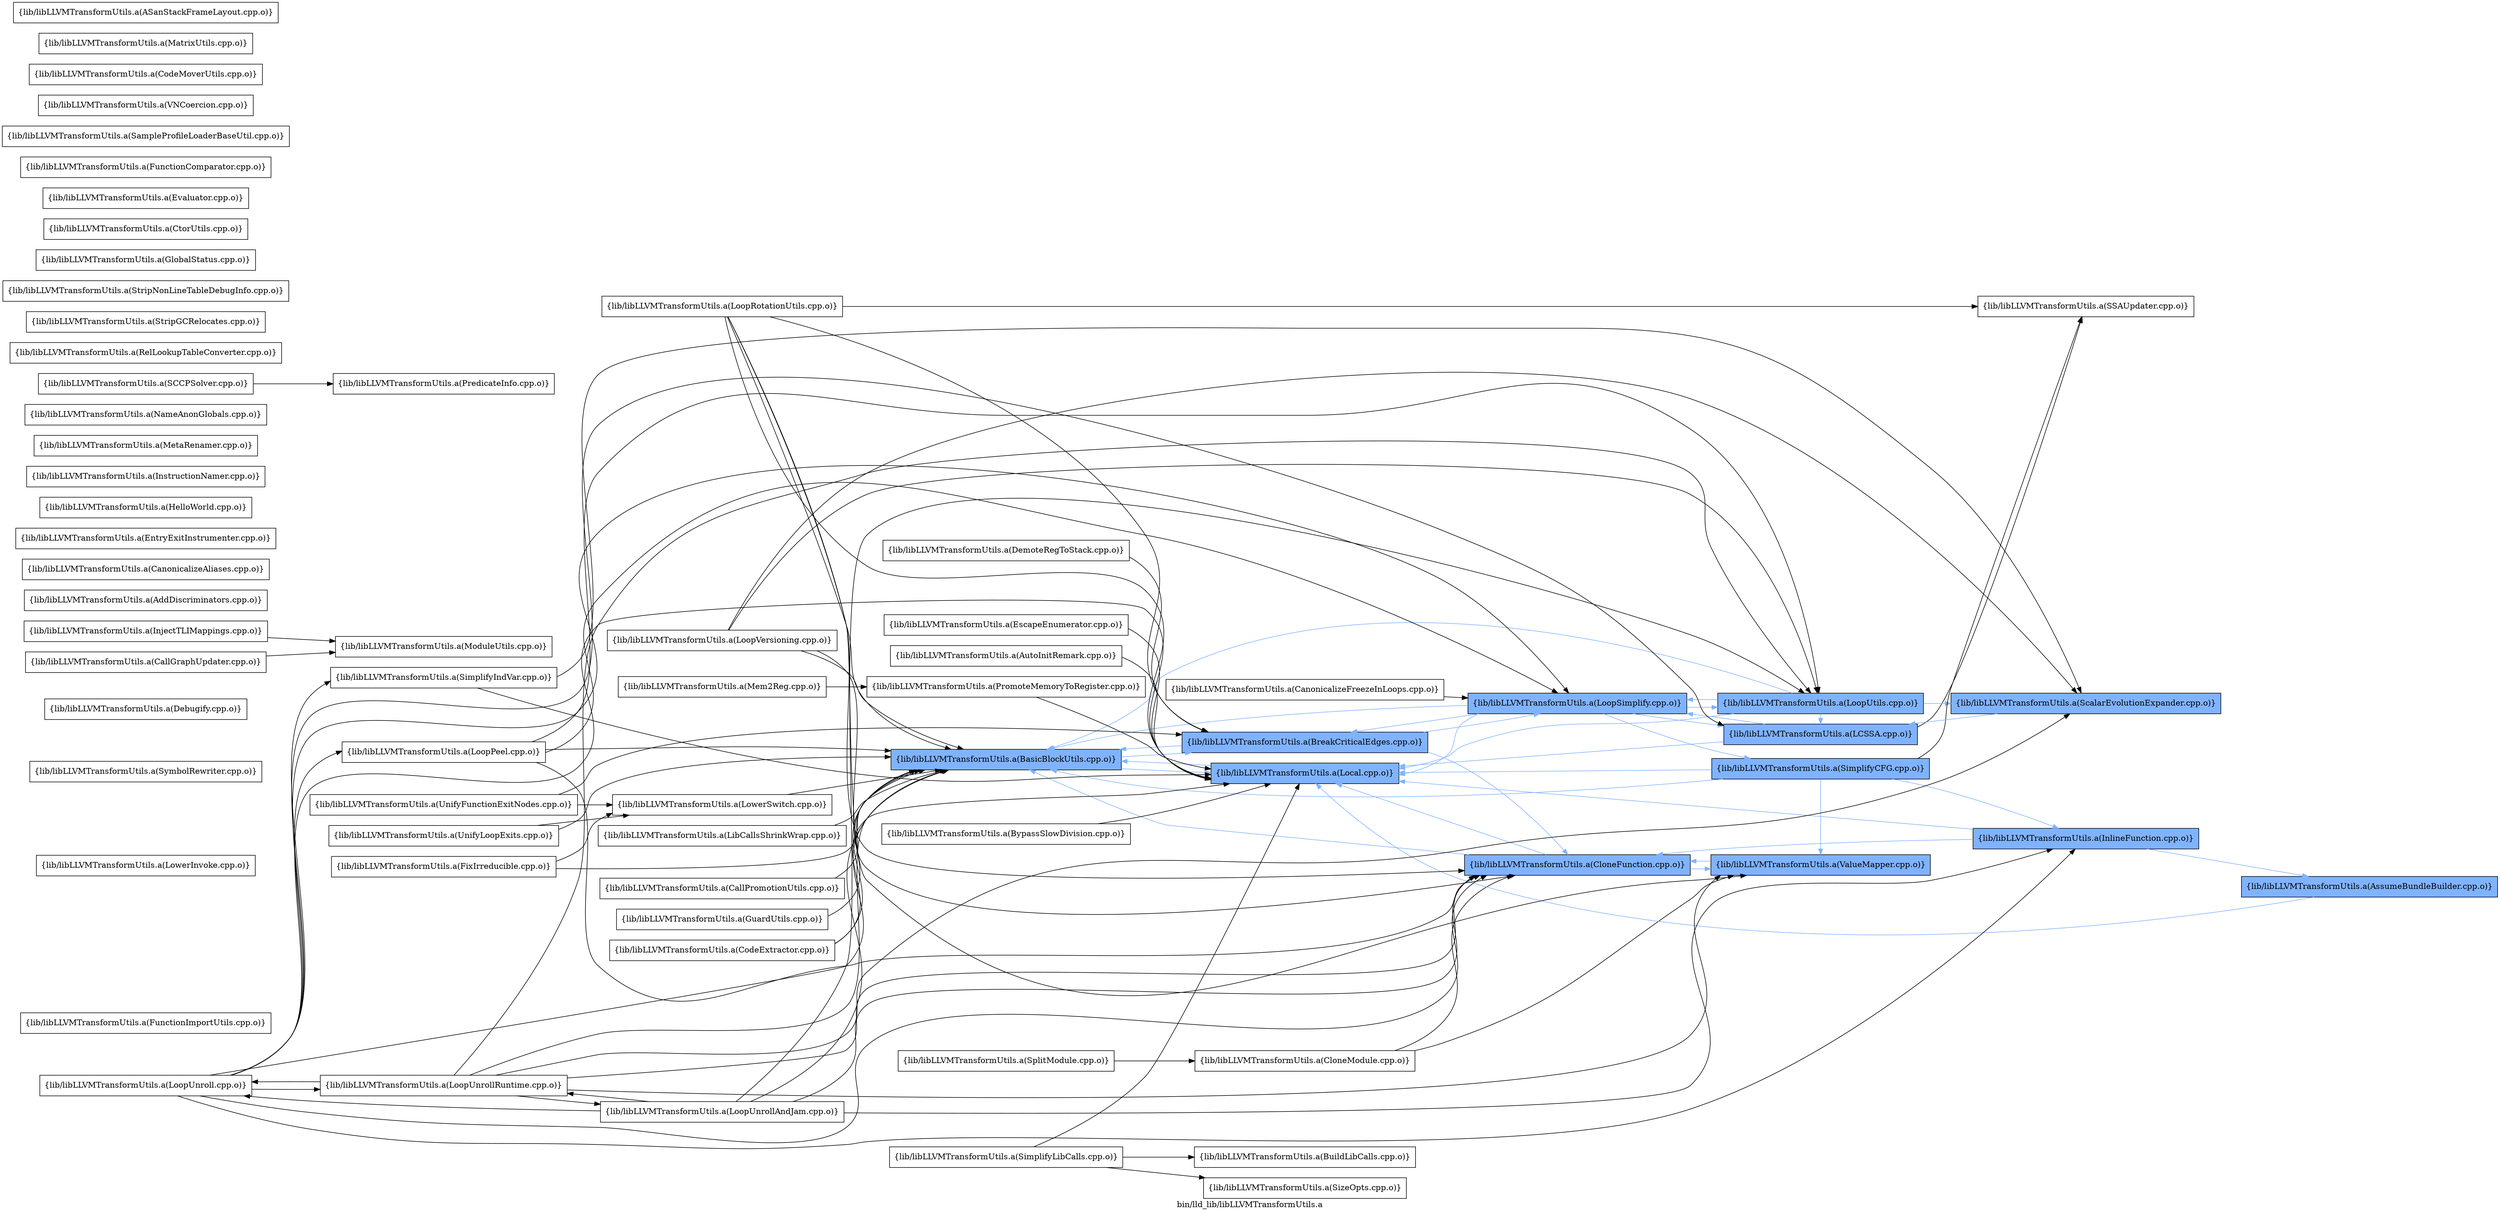 digraph "bin/lld_lib/libLLVMTransformUtils.a" {
	label="bin/lld_lib/libLLVMTransformUtils.a";
	rankdir=LR;
	{ rank=same; Node0x55af26ebe8e8;  }
	{ rank=same; Node0x55af26ebd808; Node0x55af26eb3e48;  }
	{ rank=same; Node0x55af26ec6d68; Node0x55af26ed5228;  }
	{ rank=same; Node0x55af26ec2d58; Node0x55af26eb5518; Node0x55af26ed5ae8; Node0x55af26ecb6d8;  }
	{ rank=same; Node0x55af26eba568; Node0x55af26ebb968; Node0x55af26eb6698;  }

	Node0x55af26ebe8e8 [shape=record,shape=box,group=1,style=filled,fillcolor="0.600000 0.5 1",label="{lib/libLLVMTransformUtils.a(BasicBlockUtils.cpp.o)}"];
	Node0x55af26ebe8e8 -> Node0x55af26ebd808[color="0.600000 0.5 1"];
	Node0x55af26ebe8e8 -> Node0x55af26eb3e48[color="0.600000 0.5 1"];
	Node0x55af26eccb28 [shape=record,shape=box,group=0,label="{lib/libLLVMTransformUtils.a(SizeOpts.cpp.o)}"];
	Node0x55af26eb3e48 [shape=record,shape=box,group=1,style=filled,fillcolor="0.600000 0.5 1",label="{lib/libLLVMTransformUtils.a(Local.cpp.o)}"];
	Node0x55af26eb3e48 -> Node0x55af26ebe8e8[color="0.600000 0.5 1"];
	Node0x55af26ebd808 [shape=record,shape=box,group=1,style=filled,fillcolor="0.600000 0.5 1",label="{lib/libLLVMTransformUtils.a(BreakCriticalEdges.cpp.o)}"];
	Node0x55af26ebd808 -> Node0x55af26ebe8e8[color="0.600000 0.5 1"];
	Node0x55af26ebd808 -> Node0x55af26ec6d68[color="0.600000 0.5 1"];
	Node0x55af26ebd808 -> Node0x55af26ed5228[color="0.600000 0.5 1"];
	Node0x55af26eb7278 [shape=record,shape=box,group=0,label="{lib/libLLVMTransformUtils.a(FunctionImportUtils.cpp.o)}"];
	Node0x55af26ecd2f8 [shape=record,shape=box,group=0,label="{lib/libLLVMTransformUtils.a(SplitModule.cpp.o)}"];
	Node0x55af26ecd2f8 -> Node0x55af26ec9108;
	Node0x55af26ec5148 [shape=record,shape=box,group=0,label="{lib/libLLVMTransformUtils.a(CanonicalizeFreezeInLoops.cpp.o)}"];
	Node0x55af26ec5148 -> Node0x55af26ed5228;
	Node0x55af26ed6628 [shape=record,shape=box,group=0,label="{lib/libLLVMTransformUtils.a(LowerInvoke.cpp.o)}"];
	Node0x55af26ec96a8 [shape=record,shape=box,group=0,label="{lib/libLLVMTransformUtils.a(SymbolRewriter.cpp.o)}"];
	Node0x55af26eb5658 [shape=record,shape=box,group=0,label="{lib/libLLVMTransformUtils.a(BypassSlowDivision.cpp.o)}"];
	Node0x55af26eb5658 -> Node0x55af26eb3e48;
	Node0x55af26eccfd8 [shape=record,shape=box,group=0,label="{lib/libLLVMTransformUtils.a(SimplifyLibCalls.cpp.o)}"];
	Node0x55af26eccfd8 -> Node0x55af26eb5928;
	Node0x55af26eccfd8 -> Node0x55af26eb3e48;
	Node0x55af26eccfd8 -> Node0x55af26eccb28;
	Node0x55af26ec8898 [shape=record,shape=box,group=0,label="{lib/libLLVMTransformUtils.a(Debugify.cpp.o)}"];
	Node0x55af26ecb6d8 [shape=record,shape=box,group=1,style=filled,fillcolor="0.600000 0.5 1",label="{lib/libLLVMTransformUtils.a(SimplifyCFG.cpp.o)}"];
	Node0x55af26ecb6d8 -> Node0x55af26ebe8e8[color="0.600000 0.5 1"];
	Node0x55af26ecb6d8 -> Node0x55af26eb6698[color="0.600000 0.5 1"];
	Node0x55af26ecb6d8 -> Node0x55af26eb3e48[color="0.600000 0.5 1"];
	Node0x55af26ecb6d8 -> Node0x55af26eba568;
	Node0x55af26ecb6d8 -> Node0x55af26ec2d58[color="0.600000 0.5 1"];
	Node0x55af26eb5518 [shape=record,shape=box,group=1,style=filled,fillcolor="0.600000 0.5 1",label="{lib/libLLVMTransformUtils.a(LCSSA.cpp.o)}"];
	Node0x55af26eb5518 -> Node0x55af26eb3e48[color="0.600000 0.5 1"];
	Node0x55af26eb5518 -> Node0x55af26ed5228[color="0.600000 0.5 1"];
	Node0x55af26eb5518 -> Node0x55af26eba568;
	Node0x55af26ed5228 [shape=record,shape=box,group=1,style=filled,fillcolor="0.600000 0.5 1",label="{lib/libLLVMTransformUtils.a(LoopSimplify.cpp.o)}"];
	Node0x55af26ed5228 -> Node0x55af26ebe8e8[color="0.600000 0.5 1"];
	Node0x55af26ed5228 -> Node0x55af26ebd808[color="0.600000 0.5 1"];
	Node0x55af26ed5228 -> Node0x55af26eb5518[color="0.600000 0.5 1"];
	Node0x55af26ed5228 -> Node0x55af26eb3e48[color="0.600000 0.5 1"];
	Node0x55af26ed5228 -> Node0x55af26ed5ae8[color="0.600000 0.5 1"];
	Node0x55af26ed5228 -> Node0x55af26ecb6d8[color="0.600000 0.5 1"];
	Node0x55af26ebb968 [shape=record,shape=box,group=1,style=filled,fillcolor="0.600000 0.5 1",label="{lib/libLLVMTransformUtils.a(ScalarEvolutionExpander.cpp.o)}"];
	Node0x55af26ebb968 -> Node0x55af26eb5518[color="0.600000 0.5 1"];
	Node0x55af26eb6698 [shape=record,shape=box,group=1,style=filled,fillcolor="0.600000 0.5 1",label="{lib/libLLVMTransformUtils.a(InlineFunction.cpp.o)}"];
	Node0x55af26eb6698 -> Node0x55af26ebc6d8[color="0.600000 0.5 1"];
	Node0x55af26eb6698 -> Node0x55af26ec6d68[color="0.600000 0.5 1"];
	Node0x55af26eb6698 -> Node0x55af26eb3e48[color="0.600000 0.5 1"];
	Node0x55af26ec7d58 [shape=record,shape=box,group=0,label="{lib/libLLVMTransformUtils.a(DemoteRegToStack.cpp.o)}"];
	Node0x55af26ec7d58 -> Node0x55af26ebd808;
	Node0x55af26ec8d98 [shape=record,shape=box,group=0,label="{lib/libLLVMTransformUtils.a(EscapeEnumerator.cpp.o)}"];
	Node0x55af26ec8d98 -> Node0x55af26eb3e48;
	Node0x55af26ebe438 [shape=record,shape=box,group=0,label="{lib/libLLVMTransformUtils.a(ModuleUtils.cpp.o)}"];
	Node0x55af26ed5ae8 [shape=record,shape=box,group=1,style=filled,fillcolor="0.600000 0.5 1",label="{lib/libLLVMTransformUtils.a(LoopUtils.cpp.o)}"];
	Node0x55af26ed5ae8 -> Node0x55af26ebe8e8[color="0.600000 0.5 1"];
	Node0x55af26ed5ae8 -> Node0x55af26eb5518[color="0.600000 0.5 1"];
	Node0x55af26ed5ae8 -> Node0x55af26eb3e48[color="0.600000 0.5 1"];
	Node0x55af26ed5ae8 -> Node0x55af26ed5228[color="0.600000 0.5 1"];
	Node0x55af26ed5ae8 -> Node0x55af26ebb968[color="0.600000 0.5 1"];
	Node0x55af26ec6d68 [shape=record,shape=box,group=1,style=filled,fillcolor="0.600000 0.5 1",label="{lib/libLLVMTransformUtils.a(CloneFunction.cpp.o)}"];
	Node0x55af26ec6d68 -> Node0x55af26ebe8e8[color="0.600000 0.5 1"];
	Node0x55af26ec6d68 -> Node0x55af26eb3e48[color="0.600000 0.5 1"];
	Node0x55af26ec6d68 -> Node0x55af26ec2d58[color="0.600000 0.5 1"];
	Node0x55af26eba568 [shape=record,shape=box,group=0,label="{lib/libLLVMTransformUtils.a(SSAUpdater.cpp.o)}"];
	Node0x55af26ec2d58 [shape=record,shape=box,group=1,style=filled,fillcolor="0.600000 0.5 1",label="{lib/libLLVMTransformUtils.a(ValueMapper.cpp.o)}"];
	Node0x55af26ec2d58 -> Node0x55af26ec6d68[color="0.600000 0.5 1"];
	Node0x55af26ebbbe8 [shape=record,shape=box,group=0,label="{lib/libLLVMTransformUtils.a(AddDiscriminators.cpp.o)}"];
	Node0x55af26ebc6d8 [shape=record,shape=box,group=1,style=filled,fillcolor="0.600000 0.5 1",label="{lib/libLLVMTransformUtils.a(AssumeBundleBuilder.cpp.o)}"];
	Node0x55af26ebc6d8 -> Node0x55af26eb3e48[color="0.600000 0.5 1"];
	Node0x55af26eb6cd8 [shape=record,shape=box,group=0,label="{lib/libLLVMTransformUtils.a(CanonicalizeAliases.cpp.o)}"];
	Node0x55af26ec9978 [shape=record,shape=box,group=0,label="{lib/libLLVMTransformUtils.a(EntryExitInstrumenter.cpp.o)}"];
	Node0x55af26ecaaa8 [shape=record,shape=box,group=0,label="{lib/libLLVMTransformUtils.a(FixIrreducible.cpp.o)}"];
	Node0x55af26ecaaa8 -> Node0x55af26ebe8e8;
	Node0x55af26ecaaa8 -> Node0x55af26ed6e48;
	Node0x55af26eb62d8 [shape=record,shape=box,group=0,label="{lib/libLLVMTransformUtils.a(HelloWorld.cpp.o)}"];
	Node0x55af26eb6f08 [shape=record,shape=box,group=0,label="{lib/libLLVMTransformUtils.a(InjectTLIMappings.cpp.o)}"];
	Node0x55af26eb6f08 -> Node0x55af26ebe438;
	Node0x55af26eb4d98 [shape=record,shape=box,group=0,label="{lib/libLLVMTransformUtils.a(InstructionNamer.cpp.o)}"];
	Node0x55af26eb5ce8 [shape=record,shape=box,group=0,label="{lib/libLLVMTransformUtils.a(LibCallsShrinkWrap.cpp.o)}"];
	Node0x55af26eb5ce8 -> Node0x55af26ebe8e8;
	Node0x55af26ed7708 [shape=record,shape=box,group=0,label="{lib/libLLVMTransformUtils.a(LoopVersioning.cpp.o)}"];
	Node0x55af26ed7708 -> Node0x55af26ebe8e8;
	Node0x55af26ed7708 -> Node0x55af26ec6d68;
	Node0x55af26ed7708 -> Node0x55af26ed5ae8;
	Node0x55af26ed7708 -> Node0x55af26ebb968;
	Node0x55af26ed6e48 [shape=record,shape=box,group=0,label="{lib/libLLVMTransformUtils.a(LowerSwitch.cpp.o)}"];
	Node0x55af26ed6e48 -> Node0x55af26ebe8e8;
	Node0x55af26eb4a78 [shape=record,shape=box,group=0,label="{lib/libLLVMTransformUtils.a(Mem2Reg.cpp.o)}"];
	Node0x55af26eb4a78 -> Node0x55af26ebc778;
	Node0x55af26ebe758 [shape=record,shape=box,group=0,label="{lib/libLLVMTransformUtils.a(MetaRenamer.cpp.o)}"];
	Node0x55af26ebd7b8 [shape=record,shape=box,group=0,label="{lib/libLLVMTransformUtils.a(NameAnonGlobals.cpp.o)}"];
	Node0x55af26ebd3f8 [shape=record,shape=box,group=0,label="{lib/libLLVMTransformUtils.a(PredicateInfo.cpp.o)}"];
	Node0x55af26ebc598 [shape=record,shape=box,group=0,label="{lib/libLLVMTransformUtils.a(RelLookupTableConverter.cpp.o)}"];
	Node0x55af26ebb4b8 [shape=record,shape=box,group=0,label="{lib/libLLVMTransformUtils.a(StripGCRelocates.cpp.o)}"];
	Node0x55af26ec9d38 [shape=record,shape=box,group=0,label="{lib/libLLVMTransformUtils.a(StripNonLineTableDebugInfo.cpp.o)}"];
	Node0x55af26eca378 [shape=record,shape=box,group=0,label="{lib/libLLVMTransformUtils.a(UnifyFunctionExitNodes.cpp.o)}"];
	Node0x55af26eca378 -> Node0x55af26ebd808;
	Node0x55af26eca378 -> Node0x55af26ed6e48;
	Node0x55af26ecb1d8 [shape=record,shape=box,group=0,label="{lib/libLLVMTransformUtils.a(UnifyLoopExits.cpp.o)}"];
	Node0x55af26ecb1d8 -> Node0x55af26ebe8e8;
	Node0x55af26ecb1d8 -> Node0x55af26ed6e48;
	Node0x55af26ebc778 [shape=record,shape=box,group=0,label="{lib/libLLVMTransformUtils.a(PromoteMemoryToRegister.cpp.o)}"];
	Node0x55af26ebc778 -> Node0x55af26eb3e48;
	Node0x55af26eb7138 [shape=record,shape=box,group=0,label="{lib/libLLVMTransformUtils.a(CallGraphUpdater.cpp.o)}"];
	Node0x55af26eb7138 -> Node0x55af26ebe438;
	Node0x55af26ec7538 [shape=record,shape=box,group=0,label="{lib/libLLVMTransformUtils.a(CodeExtractor.cpp.o)}"];
	Node0x55af26ec7538 -> Node0x55af26ebe8e8;
	Node0x55af26ec7538 -> Node0x55af26eb3e48;
	Node0x55af26eb79a8 [shape=record,shape=box,group=0,label="{lib/libLLVMTransformUtils.a(GlobalStatus.cpp.o)}"];
	Node0x55af26ec8118 [shape=record,shape=box,group=0,label="{lib/libLLVMTransformUtils.a(CtorUtils.cpp.o)}"];
	Node0x55af26ec9068 [shape=record,shape=box,group=0,label="{lib/libLLVMTransformUtils.a(Evaluator.cpp.o)}"];
	Node0x55af26eb5928 [shape=record,shape=box,group=0,label="{lib/libLLVMTransformUtils.a(BuildLibCalls.cpp.o)}"];
	Node0x55af26eb53d8 [shape=record,shape=box,group=0,label="{lib/libLLVMTransformUtils.a(CallPromotionUtils.cpp.o)}"];
	Node0x55af26eb53d8 -> Node0x55af26ebe8e8;
	Node0x55af26eb9438 [shape=record,shape=box,group=0,label="{lib/libLLVMTransformUtils.a(FunctionComparator.cpp.o)}"];
	Node0x55af26ecb9a8 [shape=record,shape=box,group=0,label="{lib/libLLVMTransformUtils.a(SampleProfileLoaderBaseUtil.cpp.o)}"];
	Node0x55af26ebc908 [shape=record,shape=box,group=0,label="{lib/libLLVMTransformUtils.a(AutoInitRemark.cpp.o)}"];
	Node0x55af26ebc908 -> Node0x55af26eb3e48;
	Node0x55af26eb82b8 [shape=record,shape=box,group=0,label="{lib/libLLVMTransformUtils.a(GuardUtils.cpp.o)}"];
	Node0x55af26eb82b8 -> Node0x55af26ebe8e8;
	Node0x55af26ec2a88 [shape=record,shape=box,group=0,label="{lib/libLLVMTransformUtils.a(VNCoercion.cpp.o)}"];
	Node0x55af26ecc358 [shape=record,shape=box,group=0,label="{lib/libLLVMTransformUtils.a(SimplifyIndVar.cpp.o)}"];
	Node0x55af26ecc358 -> Node0x55af26eb3e48;
	Node0x55af26ecc358 -> Node0x55af26ebb968;
	Node0x55af26ec6688 [shape=record,shape=box,group=0,label="{lib/libLLVMTransformUtils.a(CodeMoverUtils.cpp.o)}"];
	Node0x55af26ed2ed8 [shape=record,shape=box,group=0,label="{lib/libLLVMTransformUtils.a(LoopPeel.cpp.o)}"];
	Node0x55af26ed2ed8 -> Node0x55af26ebe8e8;
	Node0x55af26ed2ed8 -> Node0x55af26ec6d68;
	Node0x55af26ed2ed8 -> Node0x55af26ed5228;
	Node0x55af26ed2ed8 -> Node0x55af26ed5ae8;
	Node0x55af26ed49b8 [shape=record,shape=box,group=0,label="{lib/libLLVMTransformUtils.a(LoopRotationUtils.cpp.o)}"];
	Node0x55af26ed49b8 -> Node0x55af26ebe8e8;
	Node0x55af26ed49b8 -> Node0x55af26ebd808;
	Node0x55af26ed49b8 -> Node0x55af26ec6d68;
	Node0x55af26ed49b8 -> Node0x55af26eb3e48;
	Node0x55af26ed49b8 -> Node0x55af26eba568;
	Node0x55af26ed49b8 -> Node0x55af26ec2d58;
	Node0x55af26ed45a8 [shape=record,shape=box,group=0,label="{lib/libLLVMTransformUtils.a(LoopUnroll.cpp.o)}"];
	Node0x55af26ed45a8 -> Node0x55af26ebe8e8;
	Node0x55af26ed45a8 -> Node0x55af26ec6d68;
	Node0x55af26ed45a8 -> Node0x55af26eb6698;
	Node0x55af26ed45a8 -> Node0x55af26eb5518;
	Node0x55af26ed45a8 -> Node0x55af26eb3e48;
	Node0x55af26ed45a8 -> Node0x55af26ed2ed8;
	Node0x55af26ed45a8 -> Node0x55af26ed5228;
	Node0x55af26ed45a8 -> Node0x55af26ed54a8;
	Node0x55af26ed45a8 -> Node0x55af26ecc358;
	Node0x55af26ed6128 [shape=record,shape=box,group=0,label="{lib/libLLVMTransformUtils.a(LoopUnrollAndJam.cpp.o)}"];
	Node0x55af26ed6128 -> Node0x55af26ebe8e8;
	Node0x55af26ed6128 -> Node0x55af26ec6d68;
	Node0x55af26ed6128 -> Node0x55af26eb6698;
	Node0x55af26ed6128 -> Node0x55af26ed45a8;
	Node0x55af26ed6128 -> Node0x55af26ed54a8;
	Node0x55af26ed6128 -> Node0x55af26ed5ae8;
	Node0x55af26eced38 [shape=record,shape=box,group=0,label="{lib/libLLVMTransformUtils.a(MatrixUtils.cpp.o)}"];
	Node0x55af26ebbf08 [shape=record,shape=box,group=0,label="{lib/libLLVMTransformUtils.a(SCCPSolver.cpp.o)}"];
	Node0x55af26ebbf08 -> Node0x55af26ebd3f8;
	Node0x55af26ebce58 [shape=record,shape=box,group=0,label="{lib/libLLVMTransformUtils.a(ASanStackFrameLayout.cpp.o)}"];
	Node0x55af26ed54a8 [shape=record,shape=box,group=0,label="{lib/libLLVMTransformUtils.a(LoopUnrollRuntime.cpp.o)}"];
	Node0x55af26ed54a8 -> Node0x55af26ebe8e8;
	Node0x55af26ed54a8 -> Node0x55af26ec6d68;
	Node0x55af26ed54a8 -> Node0x55af26ed45a8;
	Node0x55af26ed54a8 -> Node0x55af26ed6128;
	Node0x55af26ed54a8 -> Node0x55af26ed5ae8;
	Node0x55af26ed54a8 -> Node0x55af26ebb968;
	Node0x55af26ed54a8 -> Node0x55af26ec2d58;
	Node0x55af26ec9108 [shape=record,shape=box,group=0,label="{lib/libLLVMTransformUtils.a(CloneModule.cpp.o)}"];
	Node0x55af26ec9108 -> Node0x55af26ec6d68;
	Node0x55af26ec9108 -> Node0x55af26ec2d58;
}
